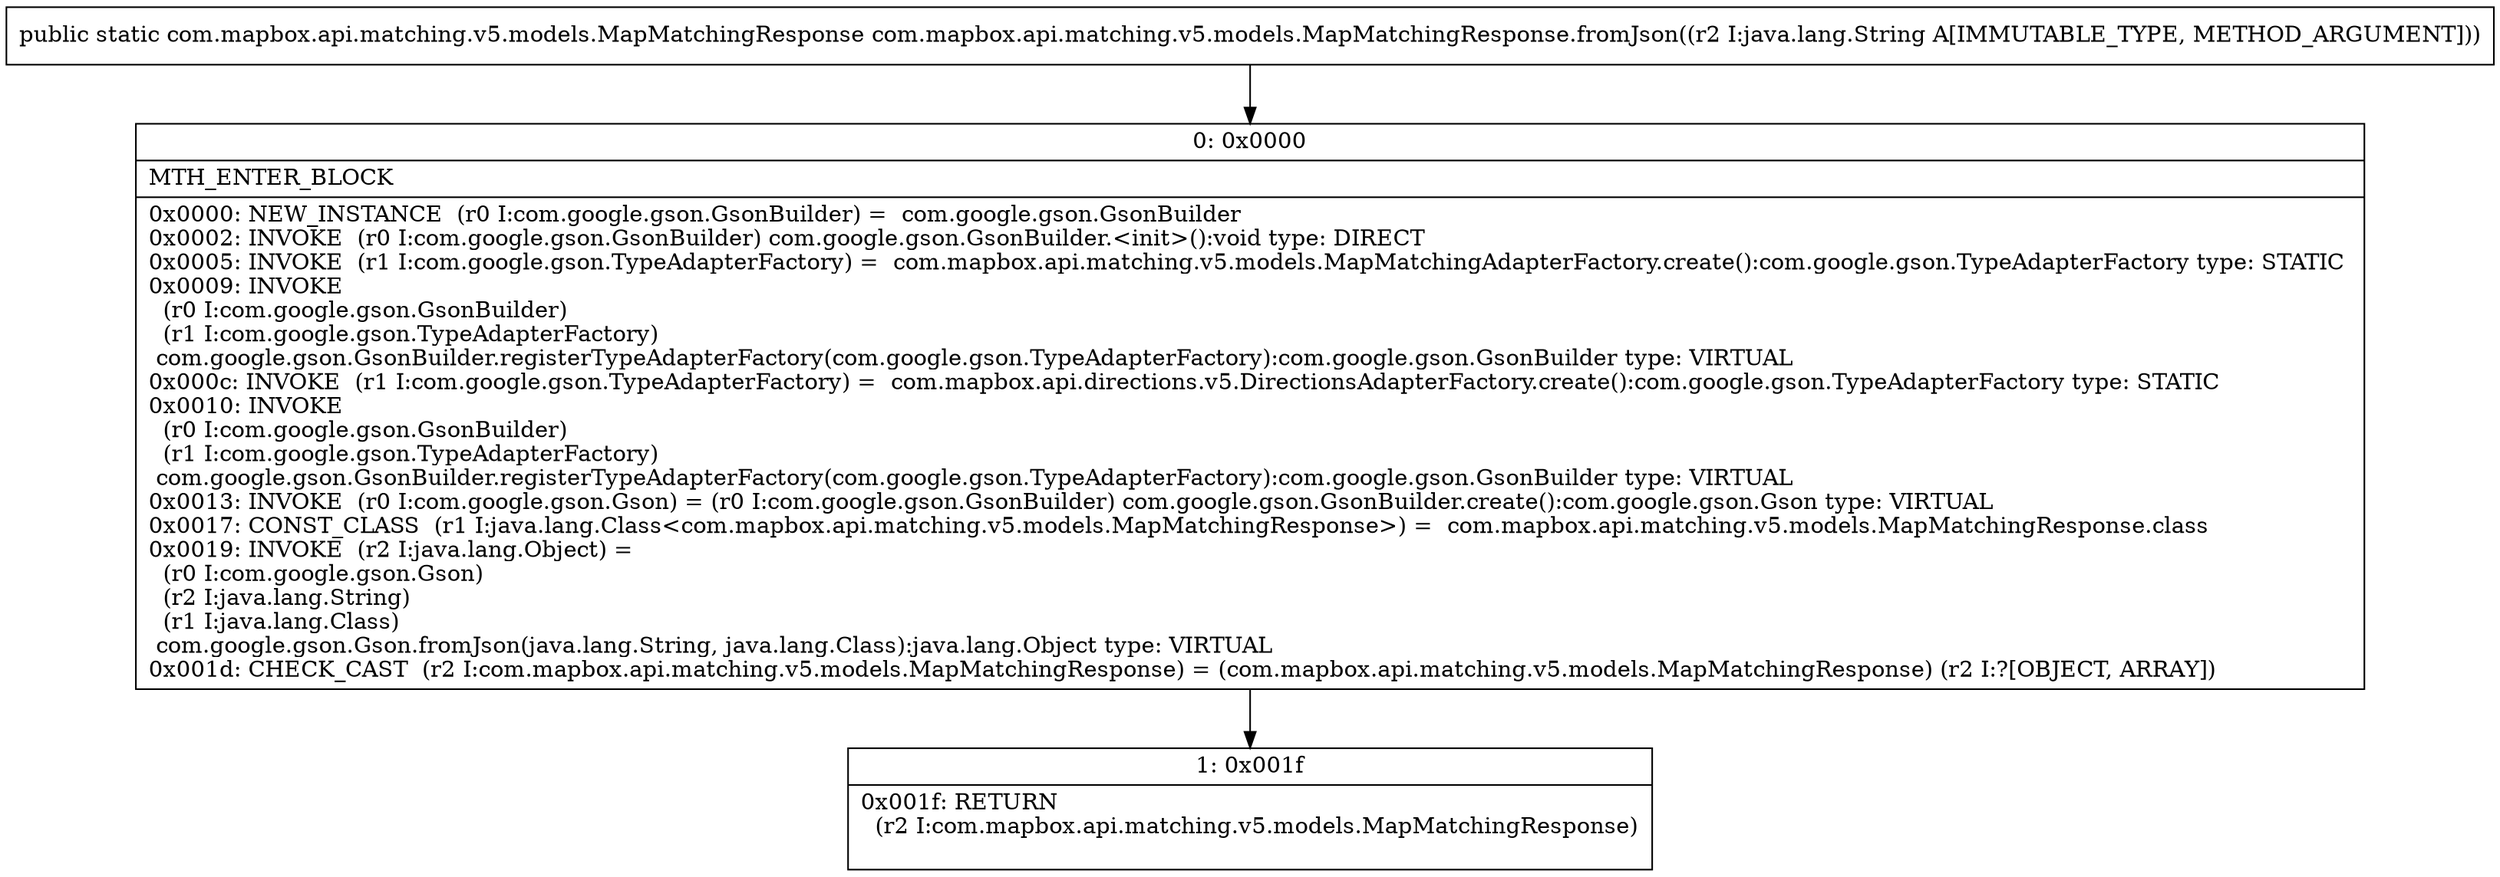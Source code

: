 digraph "CFG forcom.mapbox.api.matching.v5.models.MapMatchingResponse.fromJson(Ljava\/lang\/String;)Lcom\/mapbox\/api\/matching\/v5\/models\/MapMatchingResponse;" {
Node_0 [shape=record,label="{0\:\ 0x0000|MTH_ENTER_BLOCK\l|0x0000: NEW_INSTANCE  (r0 I:com.google.gson.GsonBuilder) =  com.google.gson.GsonBuilder \l0x0002: INVOKE  (r0 I:com.google.gson.GsonBuilder) com.google.gson.GsonBuilder.\<init\>():void type: DIRECT \l0x0005: INVOKE  (r1 I:com.google.gson.TypeAdapterFactory) =  com.mapbox.api.matching.v5.models.MapMatchingAdapterFactory.create():com.google.gson.TypeAdapterFactory type: STATIC \l0x0009: INVOKE  \l  (r0 I:com.google.gson.GsonBuilder)\l  (r1 I:com.google.gson.TypeAdapterFactory)\l com.google.gson.GsonBuilder.registerTypeAdapterFactory(com.google.gson.TypeAdapterFactory):com.google.gson.GsonBuilder type: VIRTUAL \l0x000c: INVOKE  (r1 I:com.google.gson.TypeAdapterFactory) =  com.mapbox.api.directions.v5.DirectionsAdapterFactory.create():com.google.gson.TypeAdapterFactory type: STATIC \l0x0010: INVOKE  \l  (r0 I:com.google.gson.GsonBuilder)\l  (r1 I:com.google.gson.TypeAdapterFactory)\l com.google.gson.GsonBuilder.registerTypeAdapterFactory(com.google.gson.TypeAdapterFactory):com.google.gson.GsonBuilder type: VIRTUAL \l0x0013: INVOKE  (r0 I:com.google.gson.Gson) = (r0 I:com.google.gson.GsonBuilder) com.google.gson.GsonBuilder.create():com.google.gson.Gson type: VIRTUAL \l0x0017: CONST_CLASS  (r1 I:java.lang.Class\<com.mapbox.api.matching.v5.models.MapMatchingResponse\>) =  com.mapbox.api.matching.v5.models.MapMatchingResponse.class \l0x0019: INVOKE  (r2 I:java.lang.Object) = \l  (r0 I:com.google.gson.Gson)\l  (r2 I:java.lang.String)\l  (r1 I:java.lang.Class)\l com.google.gson.Gson.fromJson(java.lang.String, java.lang.Class):java.lang.Object type: VIRTUAL \l0x001d: CHECK_CAST  (r2 I:com.mapbox.api.matching.v5.models.MapMatchingResponse) = (com.mapbox.api.matching.v5.models.MapMatchingResponse) (r2 I:?[OBJECT, ARRAY]) \l}"];
Node_1 [shape=record,label="{1\:\ 0x001f|0x001f: RETURN  \l  (r2 I:com.mapbox.api.matching.v5.models.MapMatchingResponse)\l \l}"];
MethodNode[shape=record,label="{public static com.mapbox.api.matching.v5.models.MapMatchingResponse com.mapbox.api.matching.v5.models.MapMatchingResponse.fromJson((r2 I:java.lang.String A[IMMUTABLE_TYPE, METHOD_ARGUMENT])) }"];
MethodNode -> Node_0;
Node_0 -> Node_1;
}

